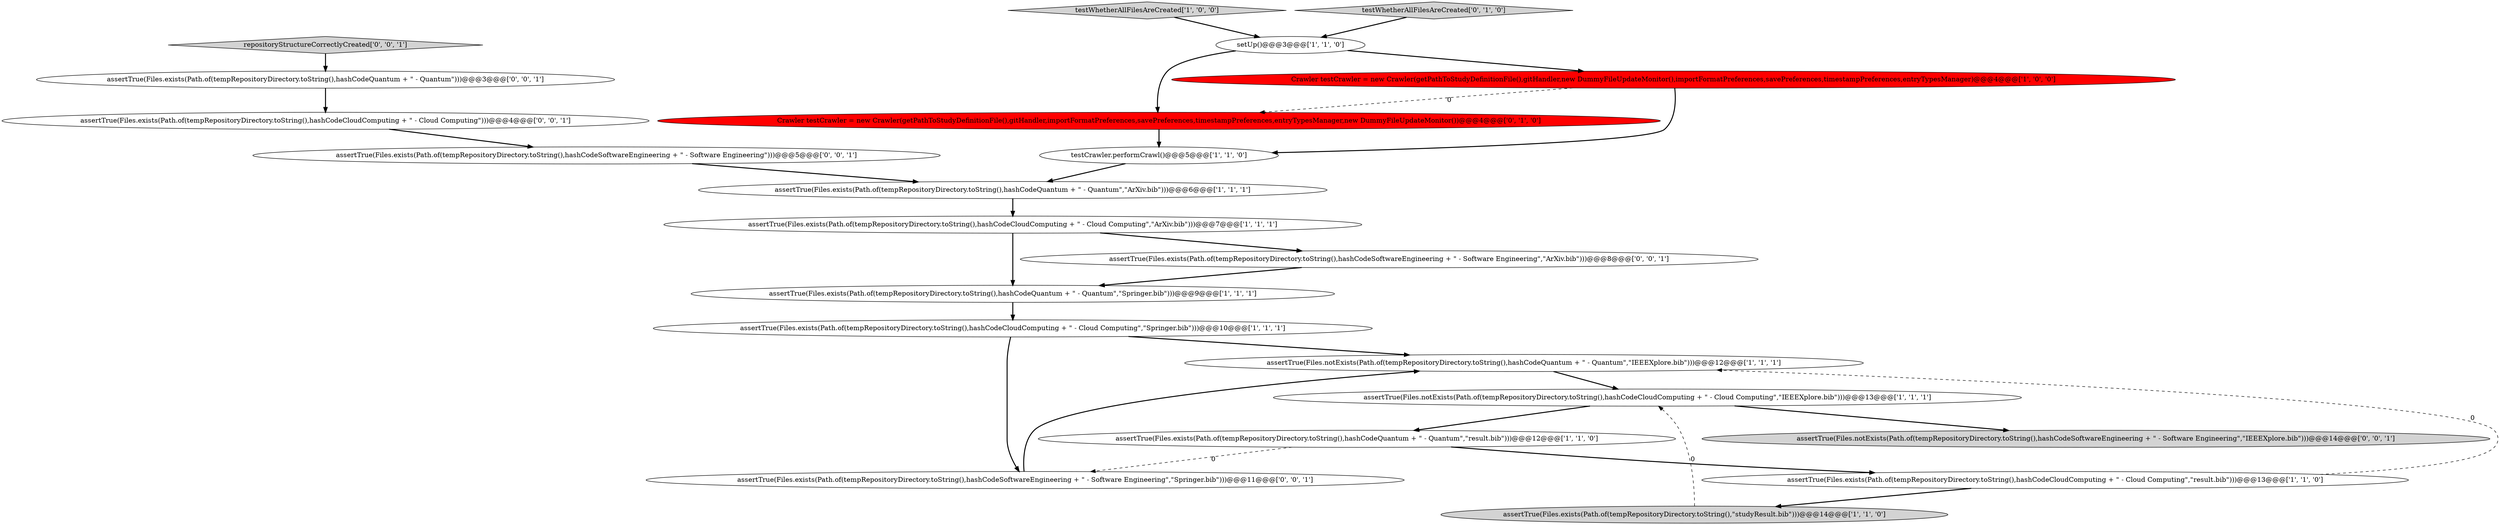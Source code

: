digraph {
10 [style = filled, label = "assertTrue(Files.notExists(Path.of(tempRepositoryDirectory.toString(),hashCodeQuantum + \" - Quantum\",\"IEEEXplore.bib\")))@@@12@@@['1', '1', '1']", fillcolor = white, shape = ellipse image = "AAA0AAABBB1BBB"];
16 [style = filled, label = "assertTrue(Files.exists(Path.of(tempRepositoryDirectory.toString(),hashCodeCloudComputing + \" - Cloud Computing\")))@@@4@@@['0', '0', '1']", fillcolor = white, shape = ellipse image = "AAA0AAABBB3BBB"];
18 [style = filled, label = "assertTrue(Files.exists(Path.of(tempRepositoryDirectory.toString(),hashCodeSoftwareEngineering + \" - Software Engineering\",\"Springer.bib\")))@@@11@@@['0', '0', '1']", fillcolor = white, shape = ellipse image = "AAA0AAABBB3BBB"];
20 [style = filled, label = "assertTrue(Files.exists(Path.of(tempRepositoryDirectory.toString(),hashCodeSoftwareEngineering + \" - Software Engineering\")))@@@5@@@['0', '0', '1']", fillcolor = white, shape = ellipse image = "AAA0AAABBB3BBB"];
5 [style = filled, label = "assertTrue(Files.exists(Path.of(tempRepositoryDirectory.toString(),hashCodeQuantum + \" - Quantum\",\"result.bib\")))@@@12@@@['1', '1', '0']", fillcolor = white, shape = ellipse image = "AAA0AAABBB1BBB"];
0 [style = filled, label = "assertTrue(Files.exists(Path.of(tempRepositoryDirectory.toString(),\"studyResult.bib\")))@@@14@@@['1', '1', '0']", fillcolor = lightgray, shape = ellipse image = "AAA0AAABBB1BBB"];
1 [style = filled, label = "setUp()@@@3@@@['1', '1', '0']", fillcolor = white, shape = ellipse image = "AAA0AAABBB1BBB"];
13 [style = filled, label = "Crawler testCrawler = new Crawler(getPathToStudyDefinitionFile(),gitHandler,importFormatPreferences,savePreferences,timestampPreferences,entryTypesManager,new DummyFileUpdateMonitor())@@@4@@@['0', '1', '0']", fillcolor = red, shape = ellipse image = "AAA1AAABBB2BBB"];
15 [style = filled, label = "repositoryStructureCorrectlyCreated['0', '0', '1']", fillcolor = lightgray, shape = diamond image = "AAA0AAABBB3BBB"];
6 [style = filled, label = "assertTrue(Files.exists(Path.of(tempRepositoryDirectory.toString(),hashCodeCloudComputing + \" - Cloud Computing\",\"Springer.bib\")))@@@10@@@['1', '1', '1']", fillcolor = white, shape = ellipse image = "AAA0AAABBB1BBB"];
7 [style = filled, label = "assertTrue(Files.notExists(Path.of(tempRepositoryDirectory.toString(),hashCodeCloudComputing + \" - Cloud Computing\",\"IEEEXplore.bib\")))@@@13@@@['1', '1', '1']", fillcolor = white, shape = ellipse image = "AAA0AAABBB1BBB"];
19 [style = filled, label = "assertTrue(Files.exists(Path.of(tempRepositoryDirectory.toString(),hashCodeQuantum + \" - Quantum\")))@@@3@@@['0', '0', '1']", fillcolor = white, shape = ellipse image = "AAA0AAABBB3BBB"];
2 [style = filled, label = "testCrawler.performCrawl()@@@5@@@['1', '1', '0']", fillcolor = white, shape = ellipse image = "AAA0AAABBB1BBB"];
3 [style = filled, label = "assertTrue(Files.exists(Path.of(tempRepositoryDirectory.toString(),hashCodeQuantum + \" - Quantum\",\"ArXiv.bib\")))@@@6@@@['1', '1', '1']", fillcolor = white, shape = ellipse image = "AAA0AAABBB1BBB"];
11 [style = filled, label = "testWhetherAllFilesAreCreated['1', '0', '0']", fillcolor = lightgray, shape = diamond image = "AAA0AAABBB1BBB"];
14 [style = filled, label = "testWhetherAllFilesAreCreated['0', '1', '0']", fillcolor = lightgray, shape = diamond image = "AAA0AAABBB2BBB"];
4 [style = filled, label = "Crawler testCrawler = new Crawler(getPathToStudyDefinitionFile(),gitHandler,new DummyFileUpdateMonitor(),importFormatPreferences,savePreferences,timestampPreferences,entryTypesManager)@@@4@@@['1', '0', '0']", fillcolor = red, shape = ellipse image = "AAA1AAABBB1BBB"];
8 [style = filled, label = "assertTrue(Files.exists(Path.of(tempRepositoryDirectory.toString(),hashCodeCloudComputing + \" - Cloud Computing\",\"result.bib\")))@@@13@@@['1', '1', '0']", fillcolor = white, shape = ellipse image = "AAA0AAABBB1BBB"];
12 [style = filled, label = "assertTrue(Files.exists(Path.of(tempRepositoryDirectory.toString(),hashCodeCloudComputing + \" - Cloud Computing\",\"ArXiv.bib\")))@@@7@@@['1', '1', '1']", fillcolor = white, shape = ellipse image = "AAA0AAABBB1BBB"];
17 [style = filled, label = "assertTrue(Files.notExists(Path.of(tempRepositoryDirectory.toString(),hashCodeSoftwareEngineering + \" - Software Engineering\",\"IEEEXplore.bib\")))@@@14@@@['0', '0', '1']", fillcolor = lightgray, shape = ellipse image = "AAA0AAABBB3BBB"];
9 [style = filled, label = "assertTrue(Files.exists(Path.of(tempRepositoryDirectory.toString(),hashCodeQuantum + \" - Quantum\",\"Springer.bib\")))@@@9@@@['1', '1', '1']", fillcolor = white, shape = ellipse image = "AAA0AAABBB1BBB"];
21 [style = filled, label = "assertTrue(Files.exists(Path.of(tempRepositoryDirectory.toString(),hashCodeSoftwareEngineering + \" - Software Engineering\",\"ArXiv.bib\")))@@@8@@@['0', '0', '1']", fillcolor = white, shape = ellipse image = "AAA0AAABBB3BBB"];
5->8 [style = bold, label=""];
1->4 [style = bold, label=""];
7->17 [style = bold, label=""];
8->10 [style = dashed, label="0"];
11->1 [style = bold, label=""];
12->21 [style = bold, label=""];
6->18 [style = bold, label=""];
2->3 [style = bold, label=""];
20->3 [style = bold, label=""];
4->2 [style = bold, label=""];
3->12 [style = bold, label=""];
15->19 [style = bold, label=""];
12->9 [style = bold, label=""];
5->18 [style = dashed, label="0"];
10->7 [style = bold, label=""];
1->13 [style = bold, label=""];
14->1 [style = bold, label=""];
9->6 [style = bold, label=""];
19->16 [style = bold, label=""];
8->0 [style = bold, label=""];
7->5 [style = bold, label=""];
21->9 [style = bold, label=""];
18->10 [style = bold, label=""];
6->10 [style = bold, label=""];
4->13 [style = dashed, label="0"];
0->7 [style = dashed, label="0"];
16->20 [style = bold, label=""];
13->2 [style = bold, label=""];
}
